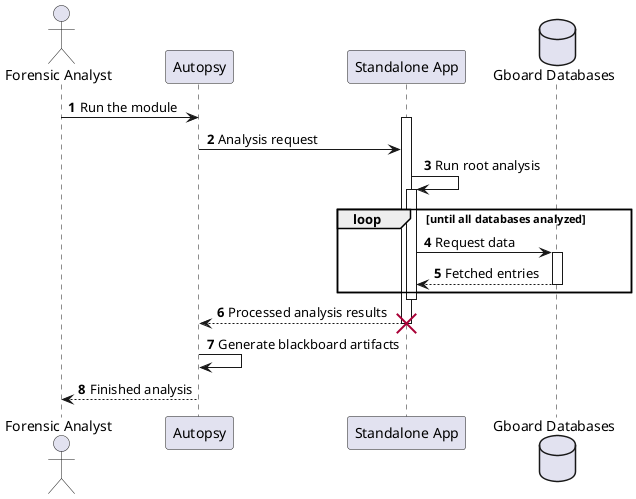
@startuml

actor "Forensic Analyst" as fanalyst
participant "Autopsy" as autopsy
participant "Standalone App" as sapp
database "Gboard Databases" as gboard

autonumber

fanalyst -> autopsy: Run the module
activate sapp
autopsy -> sapp: Analysis request
sapp -> sapp: Run root analysis
loop until all databases analyzed
	activate sapp
		sapp -> gboard: Request data
		activate gboard
		gboard --> sapp: Fetched entries
		deactivate gboard
end
deactivate sapp
sapp --> autopsy: Processed analysis results
destroy sapp
autopsy -> autopsy: Generate blackboard artifacts
autopsy --> fanalyst: Finished analysis

@enduml
